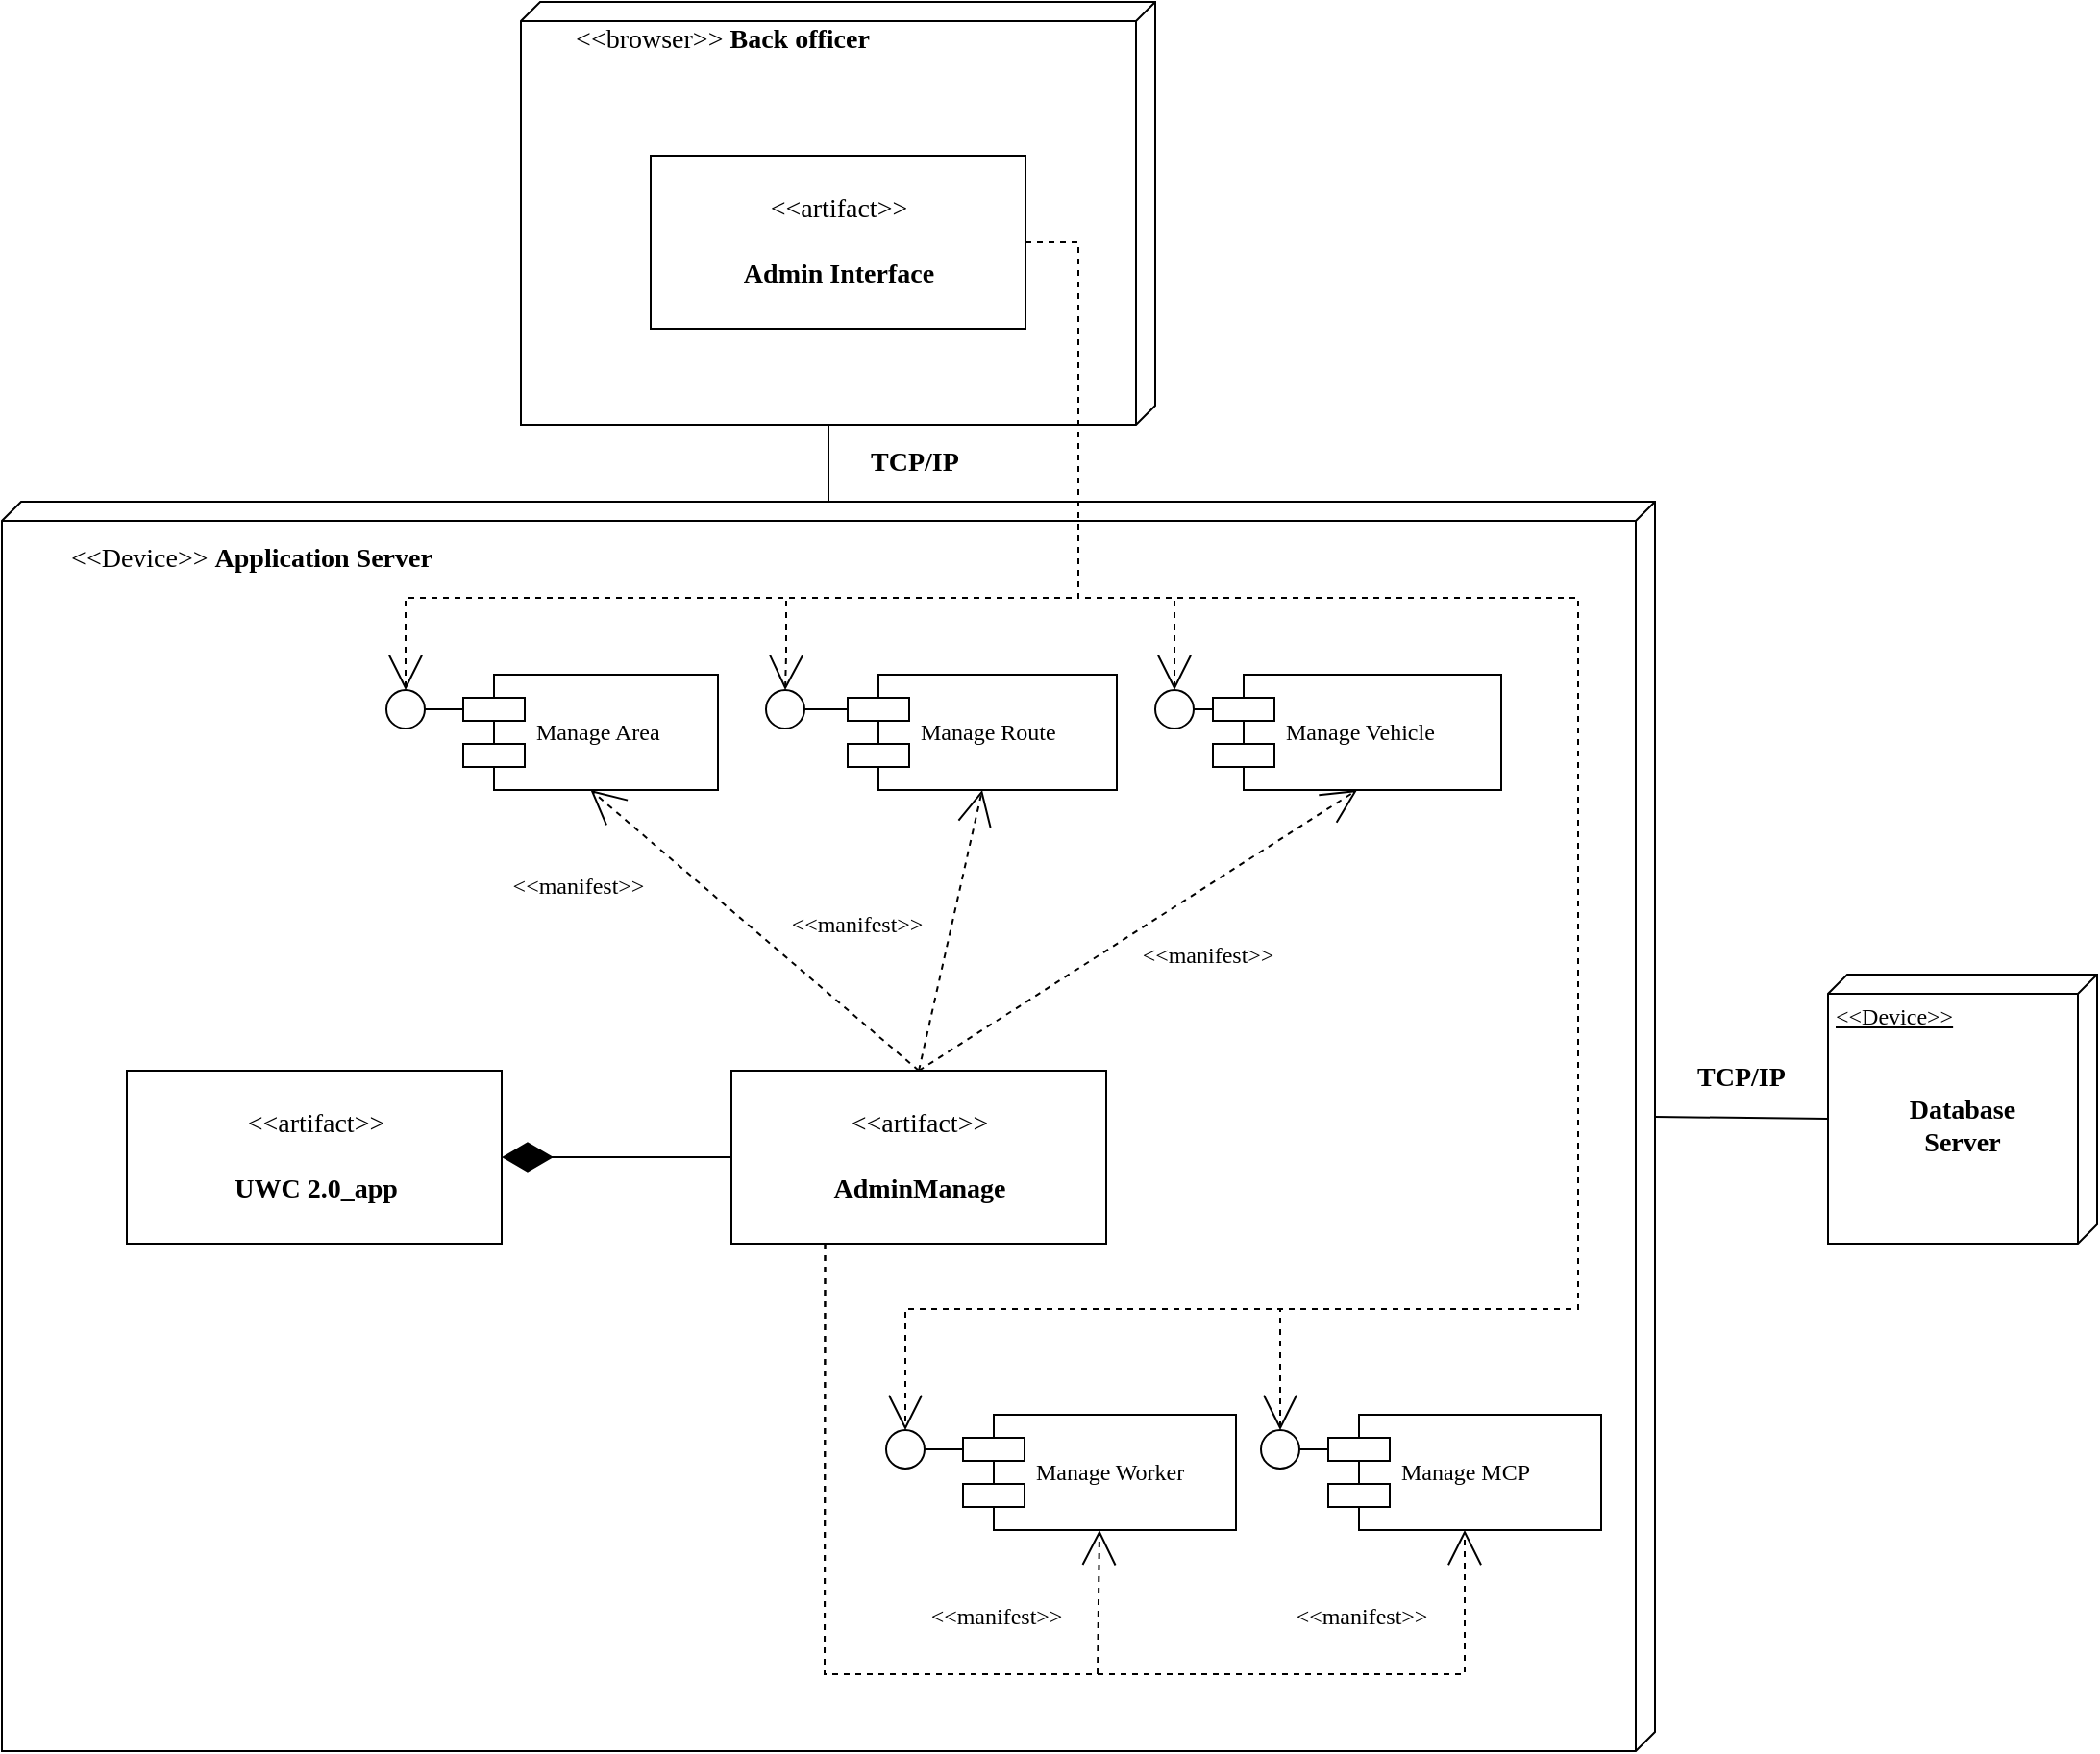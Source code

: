 <mxfile version="20.5.3" type="github">
  <diagram name="Page-1" id="5f0bae14-7c28-e335-631c-24af17079c00">
    <mxGraphModel dx="981" dy="526" grid="1" gridSize="10" guides="1" tooltips="1" connect="1" arrows="1" fold="1" page="1" pageScale="1" pageWidth="1100" pageHeight="850" background="none" math="0" shadow="0">
      <root>
        <mxCell id="0" />
        <mxCell id="1" parent="0" />
        <mxCell id="39150e848f15840c-1" value="" style="verticalAlign=top;align=left;spacingTop=8;spacingLeft=2;spacingRight=12;shape=cube;size=10;direction=south;fontStyle=4;html=1;rounded=0;shadow=0;comic=0;labelBackgroundColor=none;strokeWidth=1;fontFamily=Verdana;fontSize=12" parent="1" vertex="1">
          <mxGeometry x="370" y="720" width="860" height="650" as="geometry" />
        </mxCell>
        <mxCell id="39150e848f15840c-3" value="&amp;lt;&amp;lt;Device&amp;gt;&amp;gt;" style="verticalAlign=top;align=left;spacingTop=8;spacingLeft=2;spacingRight=12;shape=cube;size=10;direction=south;fontStyle=4;html=1;rounded=0;shadow=0;comic=0;labelBackgroundColor=none;strokeWidth=1;fontFamily=Verdana;fontSize=12" parent="1" vertex="1">
          <mxGeometry x="1320" y="966" width="140" height="140" as="geometry" />
        </mxCell>
        <mxCell id="ELYfuwOndJp-UEMh5g9n-6" value="" style="verticalAlign=top;align=left;spacingTop=8;spacingLeft=2;spacingRight=12;shape=cube;size=10;direction=south;fontStyle=4;html=1;rounded=0;shadow=0;comic=0;labelBackgroundColor=none;strokeWidth=1;fontFamily=Verdana;fontSize=12" parent="1" vertex="1">
          <mxGeometry x="640" y="460" width="330" height="220" as="geometry" />
        </mxCell>
        <mxCell id="ELYfuwOndJp-UEMh5g9n-12" value="Database Server" style="text;html=1;strokeColor=none;fillColor=none;align=center;verticalAlign=middle;whiteSpace=wrap;rounded=0;shadow=0;comic=0;fontFamily=Verdana;fontStyle=1;fontSize=14;" parent="1" vertex="1">
          <mxGeometry x="1340" y="1010" width="100" height="70" as="geometry" />
        </mxCell>
        <mxCell id="ELYfuwOndJp-UEMh5g9n-17" value="TCP/IP" style="text;html=1;strokeColor=none;fillColor=none;align=center;verticalAlign=middle;whiteSpace=wrap;rounded=0;shadow=0;comic=0;fontFamily=Verdana;fontSize=14;fontStyle=1" parent="1" vertex="1">
          <mxGeometry x="1240" y="1010" width="70" height="20" as="geometry" />
        </mxCell>
        <mxCell id="ELYfuwOndJp-UEMh5g9n-21" value="&lt;span style=&quot;font-weight: normal&quot;&gt;&amp;lt;&amp;lt;browser&amp;gt;&amp;gt;&lt;/span&gt; Back officer" style="text;html=1;strokeColor=none;fillColor=none;align=center;verticalAlign=middle;whiteSpace=wrap;rounded=0;shadow=0;comic=0;fontFamily=Verdana;fontSize=14;fontStyle=1" parent="1" vertex="1">
          <mxGeometry x="640" y="470" width="210" height="20" as="geometry" />
        </mxCell>
        <mxCell id="ELYfuwOndJp-UEMh5g9n-26" value="&amp;lt;&amp;lt;artifact&amp;gt;&amp;gt;&lt;br&gt;&lt;br&gt;&lt;b&gt;Admin Interface&lt;/b&gt;" style="text;html=1;align=center;verticalAlign=middle;dashed=0;fillColor=#ffffff;strokeColor=#000000;rounded=0;shadow=0;comic=0;fontFamily=Verdana;fontSize=14;fontColor=#000000;" parent="1" vertex="1">
          <mxGeometry x="707.5" y="540" width="195" height="90" as="geometry" />
        </mxCell>
        <mxCell id="ELYfuwOndJp-UEMh5g9n-33" value="TCP/IP" style="text;html=1;strokeColor=none;fillColor=none;align=center;verticalAlign=middle;whiteSpace=wrap;rounded=0;shadow=0;comic=0;fontFamily=Verdana;fontSize=14;fontStyle=1" parent="1" vertex="1">
          <mxGeometry x="810" y="690" width="70" height="20" as="geometry" />
        </mxCell>
        <mxCell id="ELYfuwOndJp-UEMh5g9n-34" style="edgeStyle=orthogonalEdgeStyle;rounded=0;html=1;labelBackgroundColor=none;startArrow=none;startFill=0;startSize=8;endArrow=none;endFill=0;endSize=16;fontFamily=Verdana;fontSize=12;entryX=0;entryY=0;entryDx=0;entryDy=425;entryPerimeter=0;exitX=0;exitY=0;exitDx=220;exitDy=170;exitPerimeter=0;" parent="1" source="ELYfuwOndJp-UEMh5g9n-6" target="39150e848f15840c-1" edge="1">
          <mxGeometry relative="1" as="geometry">
            <Array as="points">
              <mxPoint x="800" y="700" />
              <mxPoint x="800" y="700" />
            </Array>
            <mxPoint x="800" y="660" as="sourcePoint" />
            <mxPoint x="800" y="700" as="targetPoint" />
          </mxGeometry>
        </mxCell>
        <mxCell id="ELYfuwOndJp-UEMh5g9n-35" value="" style="endArrow=none;html=1;fontFamily=Verdana;fontSize=14;fontColor=#000000;exitX=0;exitY=0;exitDx=320;exitDy=0;exitPerimeter=0;entryX=0;entryY=0;entryDx=75;entryDy=140;entryPerimeter=0;" parent="1" source="39150e848f15840c-1" target="39150e848f15840c-3" edge="1">
          <mxGeometry width="50" height="50" relative="1" as="geometry">
            <mxPoint x="1225" y="1040.0" as="sourcePoint" />
            <mxPoint x="1320" y="1041" as="targetPoint" />
          </mxGeometry>
        </mxCell>
        <mxCell id="ELYfuwOndJp-UEMh5g9n-40" value="&lt;span style=&quot;font-weight: normal&quot;&gt;&amp;lt;&amp;lt;Device&amp;gt;&amp;gt;&lt;/span&gt;&amp;nbsp;Application Server" style="text;html=1;strokeColor=none;fillColor=none;align=center;verticalAlign=middle;whiteSpace=wrap;rounded=0;shadow=0;comic=0;fontFamily=Verdana;fontSize=14;fontStyle=1" parent="1" vertex="1">
          <mxGeometry x="370" y="740" width="260" height="20" as="geometry" />
        </mxCell>
        <mxCell id="ELYfuwOndJp-UEMh5g9n-42" value="Manage Route" style="shape=component;align=left;spacingLeft=36;rounded=0;shadow=0;comic=0;labelBackgroundColor=none;strokeWidth=1;fontFamily=Verdana;fontSize=12;html=1;" parent="1" vertex="1">
          <mxGeometry x="810" y="810" width="140" height="60" as="geometry" />
        </mxCell>
        <mxCell id="ELYfuwOndJp-UEMh5g9n-43" value="Manage Vehicle" style="shape=component;align=left;spacingLeft=36;rounded=0;shadow=0;comic=0;labelBackgroundColor=none;strokeWidth=1;fontFamily=Verdana;fontSize=12;html=1;" parent="1" vertex="1">
          <mxGeometry x="1000" y="810" width="150" height="60" as="geometry" />
        </mxCell>
        <mxCell id="ELYfuwOndJp-UEMh5g9n-48" value="" style="ellipse;whiteSpace=wrap;html=1;rounded=0;shadow=0;comic=0;labelBackgroundColor=none;strokeWidth=1;fontFamily=Verdana;fontSize=12;align=center;" parent="1" vertex="1">
          <mxGeometry x="767.5" y="818" width="20" height="20" as="geometry" />
        </mxCell>
        <mxCell id="ELYfuwOndJp-UEMh5g9n-49" style="edgeStyle=none;rounded=0;html=1;dashed=1;labelBackgroundColor=none;startArrow=none;startFill=0;startSize=8;endArrow=open;endFill=0;endSize=16;fontFamily=Verdana;fontSize=12;exitX=1;exitY=0.5;exitDx=0;exitDy=0;entryX=0.5;entryY=0;entryDx=0;entryDy=0;" parent="1" source="ELYfuwOndJp-UEMh5g9n-26" target="ELYfuwOndJp-UEMh5g9n-48" edge="1">
          <mxGeometry relative="1" as="geometry">
            <mxPoint x="380" y="520" as="sourcePoint" />
            <mxPoint x="700" y="830" as="targetPoint" />
            <Array as="points">
              <mxPoint x="930" y="585" />
              <mxPoint x="930" y="700" />
              <mxPoint x="930" y="770" />
              <mxPoint x="778" y="770" />
              <mxPoint x="778" y="800" />
            </Array>
          </mxGeometry>
        </mxCell>
        <mxCell id="ELYfuwOndJp-UEMh5g9n-51" style="edgeStyle=none;rounded=0;html=1;dashed=1;labelBackgroundColor=none;startArrow=none;startFill=0;startSize=8;endArrow=open;endFill=0;endSize=16;fontFamily=Verdana;fontSize=12;exitX=1;exitY=0.5;exitDx=0;exitDy=0;entryX=0.5;entryY=0;entryDx=0;entryDy=0;" parent="1" source="ELYfuwOndJp-UEMh5g9n-26" target="ELYfuwOndJp-UEMh5g9n-52" edge="1">
          <mxGeometry relative="1" as="geometry">
            <mxPoint x="1162.5" y="560" as="sourcePoint" />
            <mxPoint x="960.5" y="805" as="targetPoint" />
            <Array as="points">
              <mxPoint x="930" y="585" />
              <mxPoint x="930" y="620" />
              <mxPoint x="930" y="660" />
              <mxPoint x="930" y="770" />
              <mxPoint x="980" y="770" />
            </Array>
          </mxGeometry>
        </mxCell>
        <mxCell id="ELYfuwOndJp-UEMh5g9n-52" value="" style="ellipse;whiteSpace=wrap;html=1;rounded=0;shadow=0;comic=0;labelBackgroundColor=none;strokeWidth=1;fontFamily=Verdana;fontSize=12;align=center;" parent="1" vertex="1">
          <mxGeometry x="970" y="818" width="20" height="20" as="geometry" />
        </mxCell>
        <mxCell id="ELYfuwOndJp-UEMh5g9n-53" value="" style="endArrow=none;html=1;fontFamily=Verdana;fontSize=14;fontColor=#000000;exitX=1;exitY=0.5;exitDx=0;exitDy=0;entryX=0;entryY=0.3;entryDx=0;entryDy=0;" parent="1" source="ELYfuwOndJp-UEMh5g9n-48" target="ELYfuwOndJp-UEMh5g9n-42" edge="1">
          <mxGeometry width="50" height="50" relative="1" as="geometry">
            <mxPoint x="720" y="830" as="sourcePoint" />
            <mxPoint x="770" y="780" as="targetPoint" />
          </mxGeometry>
        </mxCell>
        <mxCell id="ELYfuwOndJp-UEMh5g9n-54" value="" style="endArrow=none;html=1;fontFamily=Verdana;fontSize=14;fontColor=#000000;exitX=1;exitY=0.5;exitDx=0;exitDy=0;entryX=0;entryY=0.3;entryDx=0;entryDy=0;" parent="1" source="ELYfuwOndJp-UEMh5g9n-52" target="ELYfuwOndJp-UEMh5g9n-43" edge="1">
          <mxGeometry width="50" height="50" relative="1" as="geometry">
            <mxPoint x="720.5" y="838" as="sourcePoint" />
            <mxPoint x="760" y="838" as="targetPoint" />
          </mxGeometry>
        </mxCell>
        <mxCell id="ELYfuwOndJp-UEMh5g9n-55" value="&amp;lt;&amp;lt;artifact&amp;gt;&amp;gt;&lt;br&gt;&lt;br&gt;&lt;b&gt;AdminManage&lt;/b&gt;" style="text;html=1;align=center;verticalAlign=middle;dashed=0;fillColor=#ffffff;strokeColor=#000000;rounded=0;shadow=0;comic=0;fontFamily=Verdana;fontSize=14;fontColor=#000000;" parent="1" vertex="1">
          <mxGeometry x="749.5" y="1016" width="195" height="90" as="geometry" />
        </mxCell>
        <mxCell id="ELYfuwOndJp-UEMh5g9n-56" value="&amp;lt;&amp;lt;artifact&amp;gt;&amp;gt;&lt;br&gt;&lt;br&gt;&lt;b&gt;UWC 2.0_app&lt;/b&gt;" style="text;html=1;align=center;verticalAlign=middle;dashed=0;fillColor=#ffffff;strokeColor=#000000;rounded=0;shadow=0;comic=0;fontFamily=Verdana;fontSize=14;fontColor=#000000;" parent="1" vertex="1">
          <mxGeometry x="435" y="1016" width="195" height="90" as="geometry" />
        </mxCell>
        <mxCell id="ELYfuwOndJp-UEMh5g9n-57" value="" style="endArrow=diamondThin;endFill=1;endSize=24;html=1;fontFamily=Verdana;fontSize=14;fontColor=#000000;entryX=1;entryY=0.5;entryDx=0;entryDy=0;exitX=0;exitY=0.5;exitDx=0;exitDy=0;" parent="1" source="ELYfuwOndJp-UEMh5g9n-55" target="ELYfuwOndJp-UEMh5g9n-56" edge="1">
          <mxGeometry width="160" relative="1" as="geometry">
            <mxPoint x="730" y="1150" as="sourcePoint" />
            <mxPoint x="890" y="1150" as="targetPoint" />
          </mxGeometry>
        </mxCell>
        <mxCell id="ELYfuwOndJp-UEMh5g9n-58" style="edgeStyle=none;rounded=0;html=1;dashed=1;labelBackgroundColor=none;startArrow=none;startFill=0;startSize=8;endArrow=open;endFill=0;endSize=16;fontFamily=Verdana;fontSize=12;exitX=0.5;exitY=0;exitDx=0;exitDy=0;entryX=0.5;entryY=1;entryDx=0;entryDy=0;" parent="1" source="ELYfuwOndJp-UEMh5g9n-55" target="ELYfuwOndJp-UEMh5g9n-42" edge="1">
          <mxGeometry relative="1" as="geometry">
            <mxPoint x="380" y="520" as="sourcePoint" />
            <mxPoint x="560.014" y="529.474" as="targetPoint" />
          </mxGeometry>
        </mxCell>
        <mxCell id="ELYfuwOndJp-UEMh5g9n-59" style="edgeStyle=none;rounded=0;html=1;dashed=1;labelBackgroundColor=none;startArrow=none;startFill=0;startSize=8;endArrow=open;endFill=0;endSize=16;fontFamily=Verdana;fontSize=12;exitX=0.5;exitY=0;exitDx=0;exitDy=0;entryX=0.5;entryY=1;entryDx=0;entryDy=0;" parent="1" source="ELYfuwOndJp-UEMh5g9n-55" target="ELYfuwOndJp-UEMh5g9n-43" edge="1">
          <mxGeometry relative="1" as="geometry">
            <mxPoint x="979" y="950" as="sourcePoint" />
            <mxPoint x="860" y="880" as="targetPoint" />
          </mxGeometry>
        </mxCell>
        <mxCell id="ELYfuwOndJp-UEMh5g9n-60" value="&amp;lt;&amp;lt;manifest&amp;gt;&amp;gt;" style="text;html=1;strokeColor=none;fillColor=none;align=center;verticalAlign=middle;whiteSpace=wrap;rounded=0;shadow=0;comic=0;fontFamily=Verdana;fontSize=12;fontColor=#000000;" parent="1" vertex="1">
          <mxGeometry x="970" y="946" width="55" height="20" as="geometry" />
        </mxCell>
        <mxCell id="ELYfuwOndJp-UEMh5g9n-61" value="&amp;lt;&amp;lt;manifest&amp;gt;&amp;gt;" style="text;html=1;strokeColor=none;fillColor=none;align=center;verticalAlign=middle;whiteSpace=wrap;rounded=0;shadow=0;comic=0;fontFamily=Verdana;fontSize=12;fontColor=#000000;" parent="1" vertex="1">
          <mxGeometry x="780" y="930" width="70" height="20" as="geometry" />
        </mxCell>
        <mxCell id="bNpIZy5PfgLSTHhGN69s-5" value="Manage Area" style="shape=component;align=left;spacingLeft=36;rounded=0;shadow=0;comic=0;labelBackgroundColor=none;strokeWidth=1;fontFamily=Verdana;fontSize=12;html=1;" parent="1" vertex="1">
          <mxGeometry x="610" y="810" width="132.5" height="60" as="geometry" />
        </mxCell>
        <mxCell id="bNpIZy5PfgLSTHhGN69s-6" style="edgeStyle=none;rounded=0;html=1;dashed=1;labelBackgroundColor=none;startArrow=none;startFill=0;startSize=8;endArrow=open;endFill=0;endSize=16;fontFamily=Verdana;fontSize=12;exitX=1;exitY=0.5;exitDx=0;exitDy=0;entryX=0.5;entryY=0;entryDx=0;entryDy=0;" parent="1" source="ELYfuwOndJp-UEMh5g9n-26" target="bNpIZy5PfgLSTHhGN69s-7" edge="1">
          <mxGeometry relative="1" as="geometry">
            <mxPoint x="456.25" y="447" as="sourcePoint" />
            <mxPoint x="573.75" y="680" as="targetPoint" />
            <Array as="points">
              <mxPoint x="930" y="585" />
              <mxPoint x="930" y="770" />
              <mxPoint x="750" y="770" />
              <mxPoint x="580" y="770" />
            </Array>
          </mxGeometry>
        </mxCell>
        <mxCell id="bNpIZy5PfgLSTHhGN69s-7" value="" style="ellipse;whiteSpace=wrap;html=1;rounded=0;shadow=0;comic=0;labelBackgroundColor=none;strokeWidth=1;fontFamily=Verdana;fontSize=12;align=center;" parent="1" vertex="1">
          <mxGeometry x="570" y="818" width="20" height="20" as="geometry" />
        </mxCell>
        <mxCell id="bNpIZy5PfgLSTHhGN69s-8" value="" style="endArrow=none;html=1;fontFamily=Verdana;fontSize=14;fontColor=#000000;exitX=1;exitY=0.5;exitDx=0;exitDy=0;entryX=0;entryY=0.3;entryDx=0;entryDy=0;" parent="1" source="bNpIZy5PfgLSTHhGN69s-7" target="bNpIZy5PfgLSTHhGN69s-5" edge="1">
          <mxGeometry width="50" height="50" relative="1" as="geometry">
            <mxPoint x="797.5" y="838" as="sourcePoint" />
            <mxPoint x="857.5" y="838.0" as="targetPoint" />
          </mxGeometry>
        </mxCell>
        <mxCell id="bNpIZy5PfgLSTHhGN69s-9" style="edgeStyle=none;rounded=0;html=1;dashed=1;labelBackgroundColor=none;startArrow=none;startFill=0;startSize=8;endArrow=open;endFill=0;endSize=16;fontFamily=Verdana;fontSize=12;exitX=0.5;exitY=0;exitDx=0;exitDy=0;entryX=0.5;entryY=1;entryDx=0;entryDy=0;" parent="1" source="ELYfuwOndJp-UEMh5g9n-55" target="bNpIZy5PfgLSTHhGN69s-5" edge="1">
          <mxGeometry relative="1" as="geometry">
            <mxPoint x="927.5" y="950" as="sourcePoint" />
            <mxPoint x="1125" y="880.0" as="targetPoint" />
          </mxGeometry>
        </mxCell>
        <mxCell id="bNpIZy5PfgLSTHhGN69s-10" value="&amp;lt;&amp;lt;manifest&amp;gt;&amp;gt;" style="text;html=1;strokeColor=none;fillColor=none;align=center;verticalAlign=middle;whiteSpace=wrap;rounded=0;shadow=0;comic=0;fontFamily=Verdana;fontSize=12;fontColor=#000000;" parent="1" vertex="1">
          <mxGeometry x="620" y="910" width="100" height="20" as="geometry" />
        </mxCell>
        <mxCell id="bNpIZy5PfgLSTHhGN69s-11" value="Manage Worker&amp;nbsp;" style="shape=component;align=left;spacingLeft=36;rounded=0;shadow=0;comic=0;labelBackgroundColor=none;strokeWidth=1;fontFamily=Verdana;fontSize=12;html=1;" parent="1" vertex="1">
          <mxGeometry x="870" y="1195" width="142" height="60" as="geometry" />
        </mxCell>
        <mxCell id="bNpIZy5PfgLSTHhGN69s-12" value="" style="ellipse;whiteSpace=wrap;html=1;rounded=0;shadow=0;comic=0;labelBackgroundColor=none;strokeWidth=1;fontFamily=Verdana;fontSize=12;align=center;" parent="1" vertex="1">
          <mxGeometry x="830" y="1203" width="20" height="20" as="geometry" />
        </mxCell>
        <mxCell id="bNpIZy5PfgLSTHhGN69s-13" value="" style="endArrow=none;html=1;fontFamily=Verdana;fontSize=14;fontColor=#000000;exitX=0;exitY=0.3;exitDx=0;exitDy=0;entryX=1;entryY=0.5;entryDx=0;entryDy=0;" parent="1" source="bNpIZy5PfgLSTHhGN69s-11" target="bNpIZy5PfgLSTHhGN69s-12" edge="1">
          <mxGeometry width="50" height="50" relative="1" as="geometry">
            <mxPoint x="900.0" y="853" as="sourcePoint" />
            <mxPoint x="910" y="853.0" as="targetPoint" />
          </mxGeometry>
        </mxCell>
        <mxCell id="bNpIZy5PfgLSTHhGN69s-14" style="edgeStyle=none;rounded=0;html=1;dashed=1;labelBackgroundColor=none;startArrow=none;startFill=0;startSize=8;endArrow=open;endFill=0;endSize=16;fontFamily=Verdana;fontSize=12;exitX=1;exitY=0.5;exitDx=0;exitDy=0;entryX=0.5;entryY=0;entryDx=0;entryDy=0;" parent="1" source="ELYfuwOndJp-UEMh5g9n-26" target="bNpIZy5PfgLSTHhGN69s-12" edge="1">
          <mxGeometry relative="1" as="geometry">
            <mxPoint x="912.5" y="595" as="sourcePoint" />
            <mxPoint x="990" y="828" as="targetPoint" />
            <Array as="points">
              <mxPoint x="930" y="585" />
              <mxPoint x="930" y="770" />
              <mxPoint x="1190" y="770" />
              <mxPoint x="1190" y="900" />
              <mxPoint x="1190" y="1100" />
              <mxPoint x="1190" y="1140" />
              <mxPoint x="1100" y="1140" />
              <mxPoint x="840" y="1140" />
            </Array>
          </mxGeometry>
        </mxCell>
        <mxCell id="bNpIZy5PfgLSTHhGN69s-15" style="edgeStyle=none;rounded=0;html=1;dashed=1;labelBackgroundColor=none;startArrow=none;startFill=0;startSize=8;endArrow=open;endFill=0;endSize=16;fontFamily=Verdana;fontSize=12;entryX=0.5;entryY=1;entryDx=0;entryDy=0;exitX=0.25;exitY=1;exitDx=0;exitDy=0;" parent="1" source="ELYfuwOndJp-UEMh5g9n-55" target="bNpIZy5PfgLSTHhGN69s-11" edge="1">
          <mxGeometry relative="1" as="geometry">
            <mxPoint x="600" y="1420" as="sourcePoint" />
            <mxPoint x="973.0" y="1255" as="targetPoint" />
            <Array as="points">
              <mxPoint x="798" y="1330" />
              <mxPoint x="940" y="1330" />
            </Array>
          </mxGeometry>
        </mxCell>
        <mxCell id="bNpIZy5PfgLSTHhGN69s-16" value="&amp;lt;&amp;lt;manifest&amp;gt;&amp;gt;" style="text;html=1;strokeColor=none;fillColor=none;align=center;verticalAlign=middle;whiteSpace=wrap;rounded=0;shadow=0;comic=0;fontFamily=Verdana;fontSize=12;fontColor=#000000;" parent="1" vertex="1">
          <mxGeometry x="860" y="1290" width="55" height="20" as="geometry" />
        </mxCell>
        <mxCell id="t8g4XSkQ4rpun-RXimFw-1" value="Manage MCP&amp;nbsp;" style="shape=component;align=left;spacingLeft=36;rounded=0;shadow=0;comic=0;labelBackgroundColor=none;strokeWidth=1;fontFamily=Verdana;fontSize=12;html=1;" vertex="1" parent="1">
          <mxGeometry x="1060" y="1195" width="142" height="60" as="geometry" />
        </mxCell>
        <mxCell id="t8g4XSkQ4rpun-RXimFw-2" value="" style="ellipse;whiteSpace=wrap;html=1;rounded=0;shadow=0;comic=0;labelBackgroundColor=none;strokeWidth=1;fontFamily=Verdana;fontSize=12;align=center;" vertex="1" parent="1">
          <mxGeometry x="1025" y="1203" width="20" height="20" as="geometry" />
        </mxCell>
        <mxCell id="t8g4XSkQ4rpun-RXimFw-3" value="" style="endArrow=none;html=1;fontFamily=Verdana;fontSize=14;fontColor=#000000;exitX=0;exitY=0.3;exitDx=0;exitDy=0;entryX=1;entryY=0.5;entryDx=0;entryDy=0;" edge="1" parent="1" source="t8g4XSkQ4rpun-RXimFw-1" target="t8g4XSkQ4rpun-RXimFw-2">
          <mxGeometry width="50" height="50" relative="1" as="geometry">
            <mxPoint x="880" y="1223.0" as="sourcePoint" />
            <mxPoint x="860" y="1223" as="targetPoint" />
          </mxGeometry>
        </mxCell>
        <mxCell id="t8g4XSkQ4rpun-RXimFw-4" style="edgeStyle=none;rounded=0;html=1;dashed=1;labelBackgroundColor=none;startArrow=none;startFill=0;startSize=8;endArrow=open;endFill=0;endSize=16;fontFamily=Verdana;fontSize=12;exitX=1;exitY=0.5;exitDx=0;exitDy=0;entryX=0.5;entryY=0;entryDx=0;entryDy=0;" edge="1" parent="1" source="ELYfuwOndJp-UEMh5g9n-26" target="t8g4XSkQ4rpun-RXimFw-2">
          <mxGeometry relative="1" as="geometry">
            <mxPoint x="912.5" y="595" as="sourcePoint" />
            <mxPoint x="850" y="1213" as="targetPoint" />
            <Array as="points">
              <mxPoint x="930" y="585" />
              <mxPoint x="930" y="770" />
              <mxPoint x="1190" y="770" />
              <mxPoint x="1190" y="910" />
              <mxPoint x="1190" y="1140" />
              <mxPoint x="1110" y="1140" />
              <mxPoint x="1035" y="1140" />
            </Array>
          </mxGeometry>
        </mxCell>
        <mxCell id="t8g4XSkQ4rpun-RXimFw-5" style="edgeStyle=none;rounded=0;html=1;dashed=1;labelBackgroundColor=none;startArrow=none;startFill=0;startSize=8;endArrow=open;endFill=0;endSize=16;fontFamily=Verdana;fontSize=12;entryX=0.5;entryY=1;entryDx=0;entryDy=0;exitX=0.25;exitY=1;exitDx=0;exitDy=0;" edge="1" parent="1" source="ELYfuwOndJp-UEMh5g9n-55" target="t8g4XSkQ4rpun-RXimFw-1">
          <mxGeometry relative="1" as="geometry">
            <mxPoint x="740" y="1410" as="sourcePoint" />
            <mxPoint x="951.0" y="1265" as="targetPoint" />
            <Array as="points">
              <mxPoint x="798" y="1330" />
              <mxPoint x="1131" y="1330" />
            </Array>
          </mxGeometry>
        </mxCell>
        <mxCell id="t8g4XSkQ4rpun-RXimFw-6" value="&amp;lt;&amp;lt;manifest&amp;gt;&amp;gt;" style="text;html=1;strokeColor=none;fillColor=none;align=center;verticalAlign=middle;whiteSpace=wrap;rounded=0;shadow=0;comic=0;fontFamily=Verdana;fontSize=12;fontColor=#000000;" vertex="1" parent="1">
          <mxGeometry x="1050" y="1290" width="55" height="20" as="geometry" />
        </mxCell>
      </root>
    </mxGraphModel>
  </diagram>
</mxfile>
